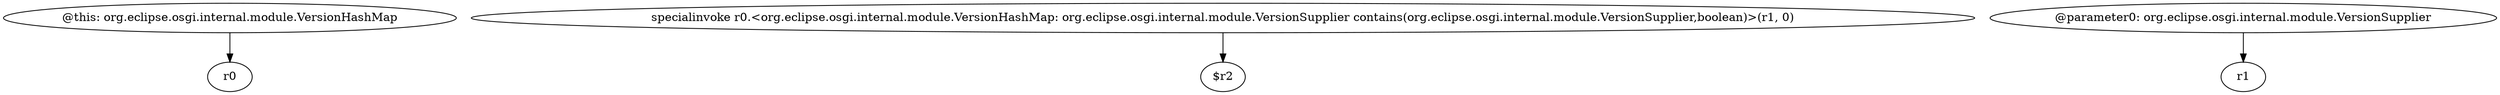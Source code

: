 digraph g {
0[label="@this: org.eclipse.osgi.internal.module.VersionHashMap"]
1[label="r0"]
0->1[label=""]
2[label="specialinvoke r0.<org.eclipse.osgi.internal.module.VersionHashMap: org.eclipse.osgi.internal.module.VersionSupplier contains(org.eclipse.osgi.internal.module.VersionSupplier,boolean)>(r1, 0)"]
3[label="$r2"]
2->3[label=""]
4[label="@parameter0: org.eclipse.osgi.internal.module.VersionSupplier"]
5[label="r1"]
4->5[label=""]
}